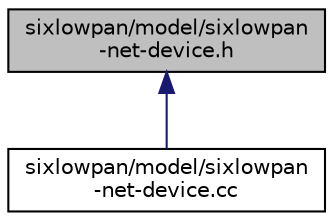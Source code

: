digraph "sixlowpan/model/sixlowpan-net-device.h"
{
  edge [fontname="Helvetica",fontsize="10",labelfontname="Helvetica",labelfontsize="10"];
  node [fontname="Helvetica",fontsize="10",shape=record];
  Node1 [label="sixlowpan/model/sixlowpan\l-net-device.h",height=0.2,width=0.4,color="black", fillcolor="grey75", style="filled", fontcolor="black"];
  Node1 -> Node2 [dir="back",color="midnightblue",fontsize="10",style="solid"];
  Node2 [label="sixlowpan/model/sixlowpan\l-net-device.cc",height=0.2,width=0.4,color="black", fillcolor="white", style="filled",URL="$d0/daa/sixlowpan-net-device_8cc.html"];
}
